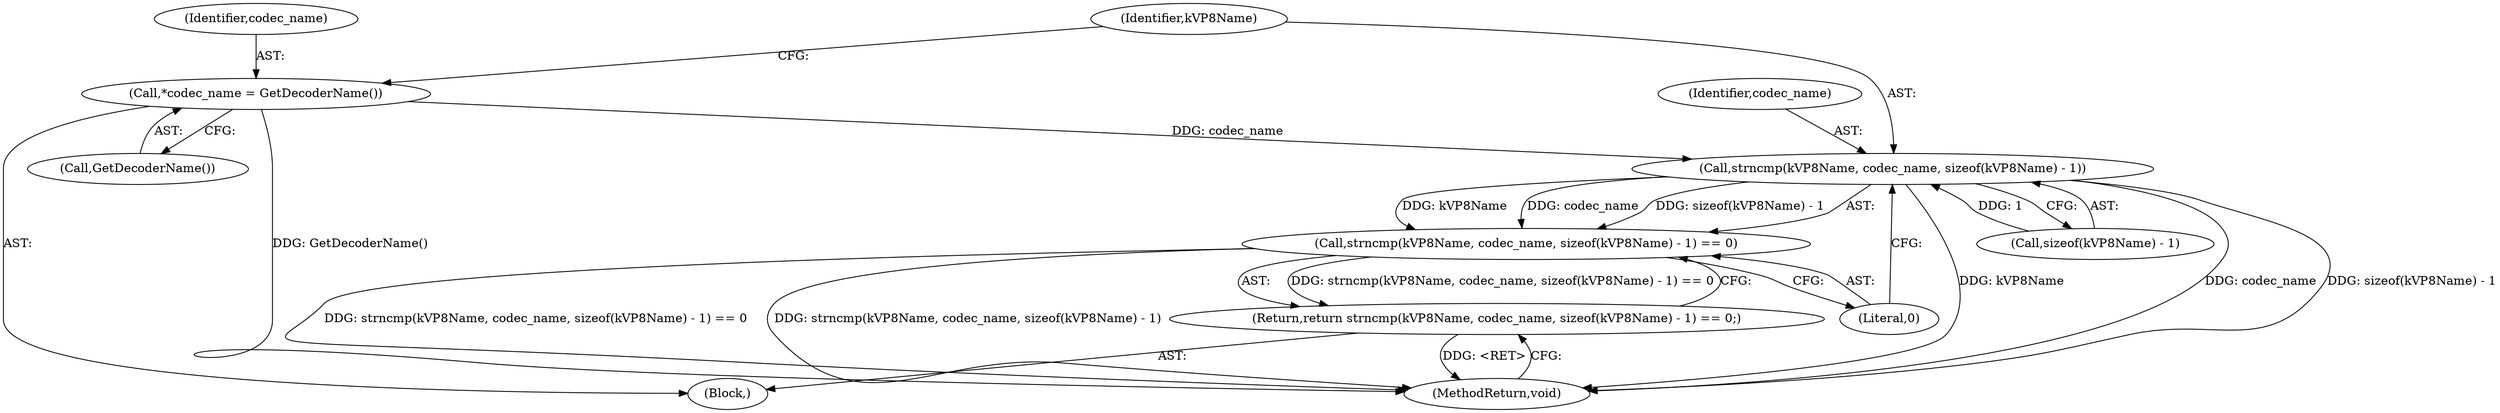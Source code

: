 digraph "0_Android_5a9753fca56f0eeb9f61e342b2fccffc364f9426_60@pointer" {
"1000108" [label="(Call,*codec_name = GetDecoderName())"];
"1000113" [label="(Call,strncmp(kVP8Name, codec_name, sizeof(kVP8Name) - 1))"];
"1000112" [label="(Call,strncmp(kVP8Name, codec_name, sizeof(kVP8Name) - 1) == 0)"];
"1000111" [label="(Return,return strncmp(kVP8Name, codec_name, sizeof(kVP8Name) - 1) == 0;)"];
"1000115" [label="(Identifier,codec_name)"];
"1000114" [label="(Identifier,kVP8Name)"];
"1000109" [label="(Identifier,codec_name)"];
"1000111" [label="(Return,return strncmp(kVP8Name, codec_name, sizeof(kVP8Name) - 1) == 0;)"];
"1000110" [label="(Call,GetDecoderName())"];
"1000112" [label="(Call,strncmp(kVP8Name, codec_name, sizeof(kVP8Name) - 1) == 0)"];
"1000113" [label="(Call,strncmp(kVP8Name, codec_name, sizeof(kVP8Name) - 1))"];
"1000120" [label="(Literal,0)"];
"1000106" [label="(Block,)"];
"1000151" [label="(MethodReturn,void)"];
"1000108" [label="(Call,*codec_name = GetDecoderName())"];
"1000116" [label="(Call,sizeof(kVP8Name) - 1)"];
"1000108" -> "1000106"  [label="AST: "];
"1000108" -> "1000110"  [label="CFG: "];
"1000109" -> "1000108"  [label="AST: "];
"1000110" -> "1000108"  [label="AST: "];
"1000114" -> "1000108"  [label="CFG: "];
"1000108" -> "1000151"  [label="DDG: GetDecoderName()"];
"1000108" -> "1000113"  [label="DDG: codec_name"];
"1000113" -> "1000112"  [label="AST: "];
"1000113" -> "1000116"  [label="CFG: "];
"1000114" -> "1000113"  [label="AST: "];
"1000115" -> "1000113"  [label="AST: "];
"1000116" -> "1000113"  [label="AST: "];
"1000120" -> "1000113"  [label="CFG: "];
"1000113" -> "1000151"  [label="DDG: kVP8Name"];
"1000113" -> "1000151"  [label="DDG: codec_name"];
"1000113" -> "1000151"  [label="DDG: sizeof(kVP8Name) - 1"];
"1000113" -> "1000112"  [label="DDG: kVP8Name"];
"1000113" -> "1000112"  [label="DDG: codec_name"];
"1000113" -> "1000112"  [label="DDG: sizeof(kVP8Name) - 1"];
"1000116" -> "1000113"  [label="DDG: 1"];
"1000112" -> "1000111"  [label="AST: "];
"1000112" -> "1000120"  [label="CFG: "];
"1000120" -> "1000112"  [label="AST: "];
"1000111" -> "1000112"  [label="CFG: "];
"1000112" -> "1000151"  [label="DDG: strncmp(kVP8Name, codec_name, sizeof(kVP8Name) - 1) == 0"];
"1000112" -> "1000151"  [label="DDG: strncmp(kVP8Name, codec_name, sizeof(kVP8Name) - 1)"];
"1000112" -> "1000111"  [label="DDG: strncmp(kVP8Name, codec_name, sizeof(kVP8Name) - 1) == 0"];
"1000111" -> "1000106"  [label="AST: "];
"1000151" -> "1000111"  [label="CFG: "];
"1000111" -> "1000151"  [label="DDG: <RET>"];
}
